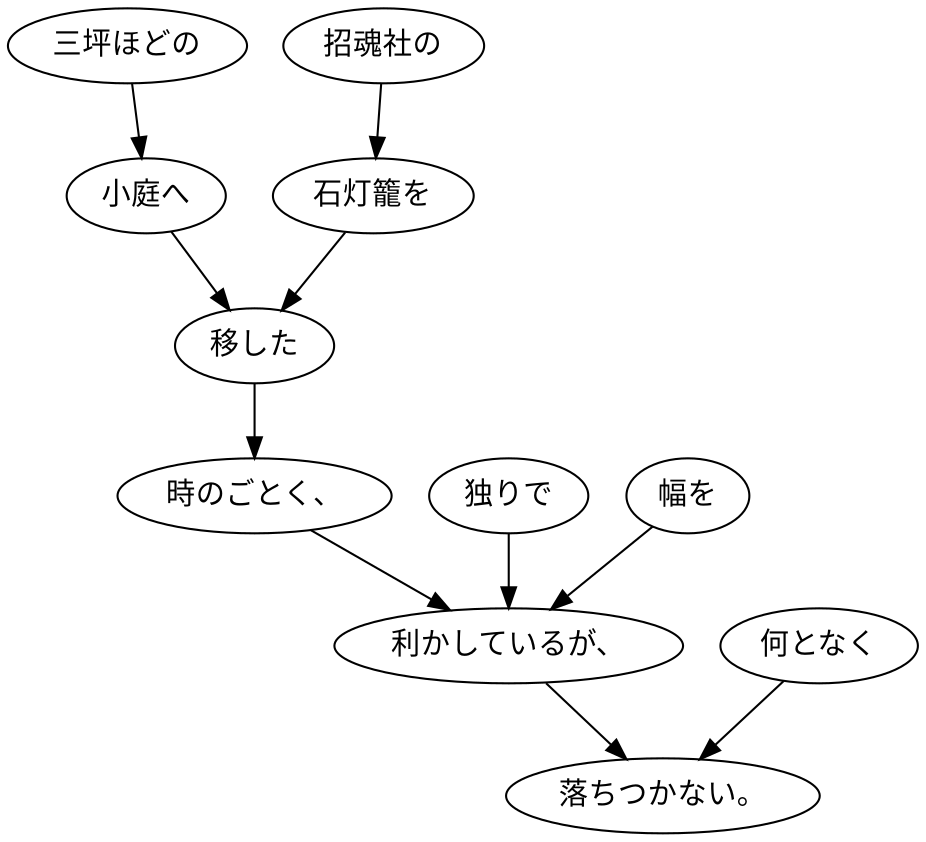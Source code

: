digraph graph1579 {
	node0 [label="三坪ほどの"];
	node1 [label="小庭へ"];
	node2 [label="招魂社の"];
	node3 [label="石灯籠を"];
	node4 [label="移した"];
	node5 [label="時のごとく、"];
	node6 [label="独りで"];
	node7 [label="幅を"];
	node8 [label="利かしているが、"];
	node9 [label="何となく"];
	node10 [label="落ちつかない。"];
	node0 -> node1;
	node1 -> node4;
	node2 -> node3;
	node3 -> node4;
	node4 -> node5;
	node5 -> node8;
	node6 -> node8;
	node7 -> node8;
	node8 -> node10;
	node9 -> node10;
}
